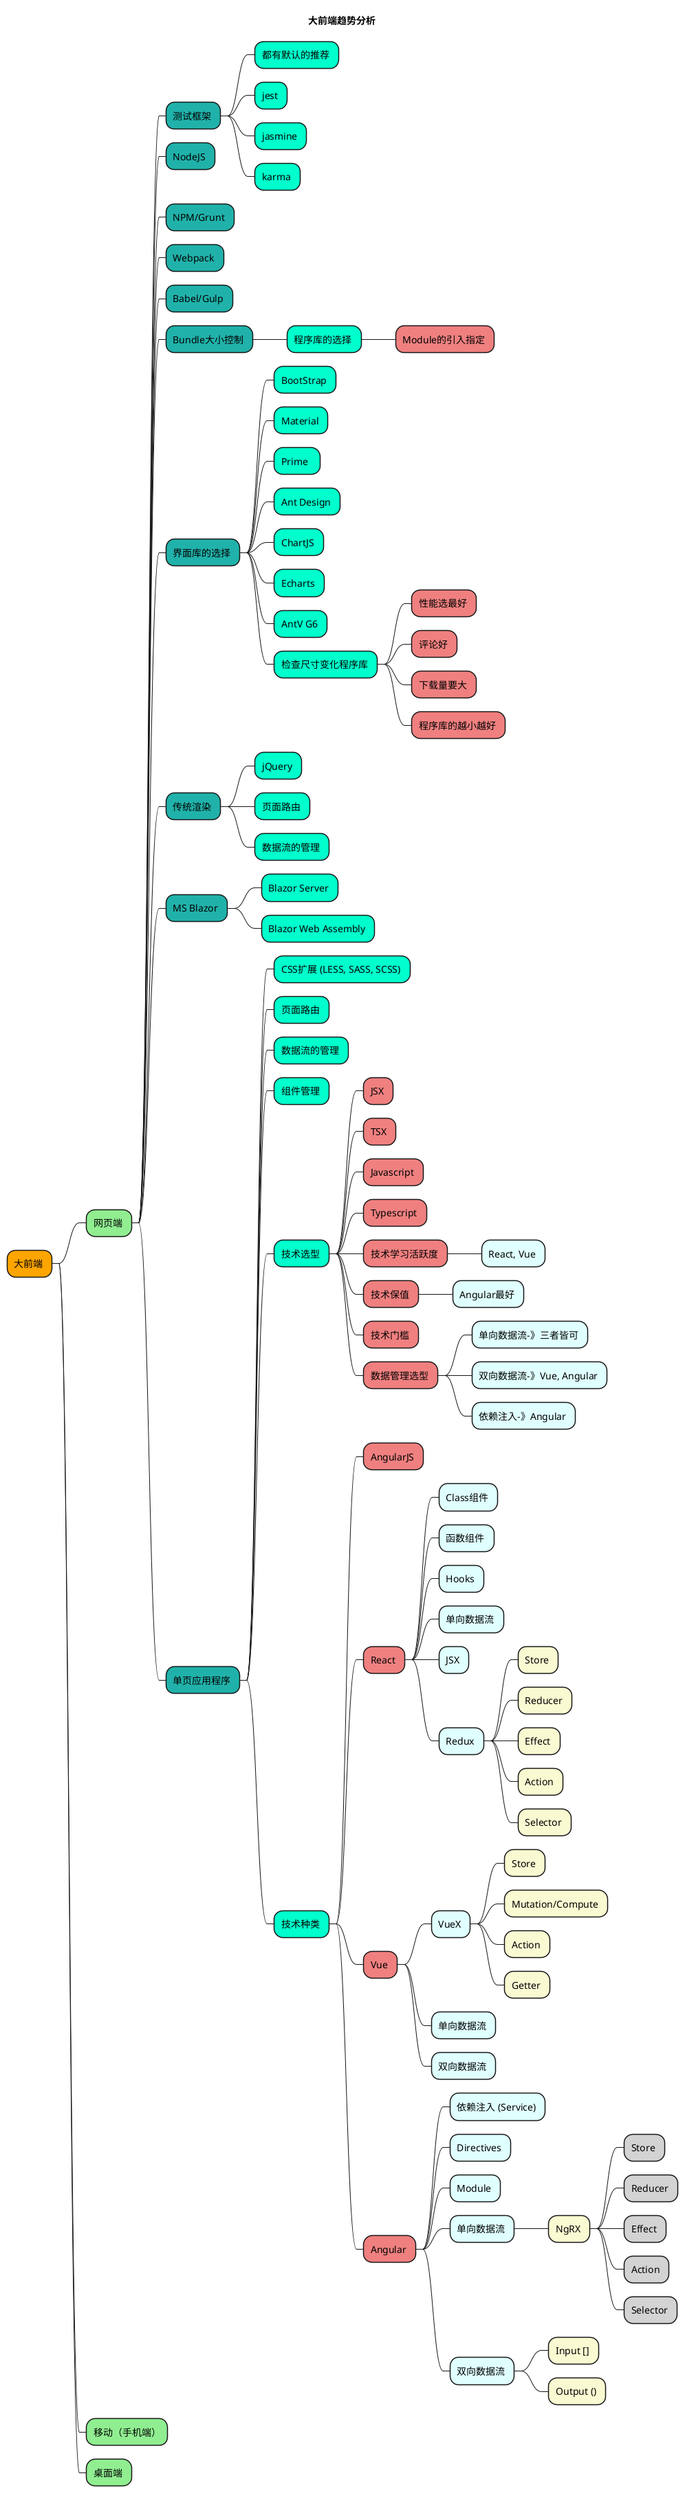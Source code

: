 @startmindmap
<style>
mindmapDiagram {
    .level1 {
        BackgroundColor Orange
    }
    .level2 {
        BackgroundColor lightgreen
    }
    .level3 {
        BackgroundColor LightSeaGreen
    }

    .level4 {
        BackgroundColor #00ffcc
    }

    .level5 {
        BackgroundColor LightCoral
    }
    .level6 {
        BackgroundColor LightCyan
    }
    .level7 {
        BackgroundColor LightGoldenRodYellow
    }
    .level8 {
        BackgroundColor LightGrey
    }
    .level9 {
        BackgroundColor LightSalmon
    }
    .level10 {
        BackgroundColor LightYellow
    }
}
</style>
title 大前端趋势分析


* 大前端 <<level1>>
** 网页端 <<level2>>
*** 测试框架 <<level3>>
**** 都有默认的推荐 <<level4>>
**** jest <<level4>>
**** jasmine <<level4>>
**** karma <<level4>>
*** NodeJS <<level3>>
*** NPM/Grunt <<level3>>
*** Webpack <<level3>>
*** Babel/Gulp <<level3>>
*** Bundle大小控制 <<level3>>
**** 程序库的选择 <<level4>>
***** Module的引入指定 <<level5>>
*** 界面库的选择 <<level3>>
**** BootStrap <<level4>>
**** Material <<level4>>
**** Prime  <<level4>>
**** Ant Design <<level4>>
**** ChartJS <<level4>>
**** Echarts <<level4>>
**** AntV G6 <<level4>>
**** 检查尺寸变化程序库 <<level4>>
***** 性能选最好 <<level5>>
***** 评论好 <<level5>>
***** 下载量要大 <<level5>>
***** 程序库的越小越好 <<level5>>
*** 传统渲染 <<level3>>
**** jQuery <<level4>>
**** 页面路由 <<level4>>
**** 数据流的管理 <<level4>>
*** MS Blazor <<level3>>
**** Blazor Server <<level4>>
**** Blazor Web Assembly <<level4>>
*** 单页应用程序 <<level3>>
**** CSS扩展 (LESS, SASS, SCSS) <<level4>>
**** 页面路由 <<level4>>
**** 数据流的管理 <<level4>>
**** 组件管理 <<level4>>
**** 技术选型 <<level4>>
***** JSX <<level5>>
***** TSX <<level5>>
***** Javascript <<level5>>
***** Typescript <<level5>>
***** 技术学习活跃度 <<level5>>
****** React, Vue <<level6>>
***** 技术保值 <<level5>>
****** Angular最好 <<level6>>
***** 技术门槛 <<level5>>
***** 数据管理选型 <<level5>>
****** 单向数据流-》三者皆可 <<level6>>
****** 双向数据流-》Vue, Angular <<level6>>
****** 依赖注入-》Angular <<level6>>
**** 技术种类 <<level4>>
***** AngularJS <<level5>>
***** React <<level5>>
****** Class组件 <<level6>>
****** 函数组件 <<level6>>
****** Hooks <<level6>>
****** 单向数据流 <<level6>>
****** JSX <<level6>>
****** Redux <<level6>>
******* Store <<level7>>
******* Reducer <<level7>>
******* Effect <<level7>>
******* Action <<level7>>
******* Selector <<level7>>
***** Vue <<level5>>
****** VueX <<level6>>
******* Store <<level7>>
******* Mutation/Compute <<level7>>
******* Action <<level7>>
******* Getter <<level7>>
****** 单向数据流 <<level6>>
****** 双向数据流 <<level6>>
***** Angular <<level5>>
****** 依赖注入 (Service) <<level6>>
****** Directives <<level6>>
****** Module <<level6>>
****** 单向数据流 <<level6>>
******* NgRX <<level7>>
******** Store <<level8>>
******** Reducer <<level8>>
******** Effect <<level8>>
******** Action <<level8>>
******** Selector <<level8>>
****** 双向数据流 <<level6>>
******* Input [] <<level7>>
******* Output () <<level7>>


** 移动（手机端）<<level2>>
** 桌面端 <<level2>>


@endmindmap